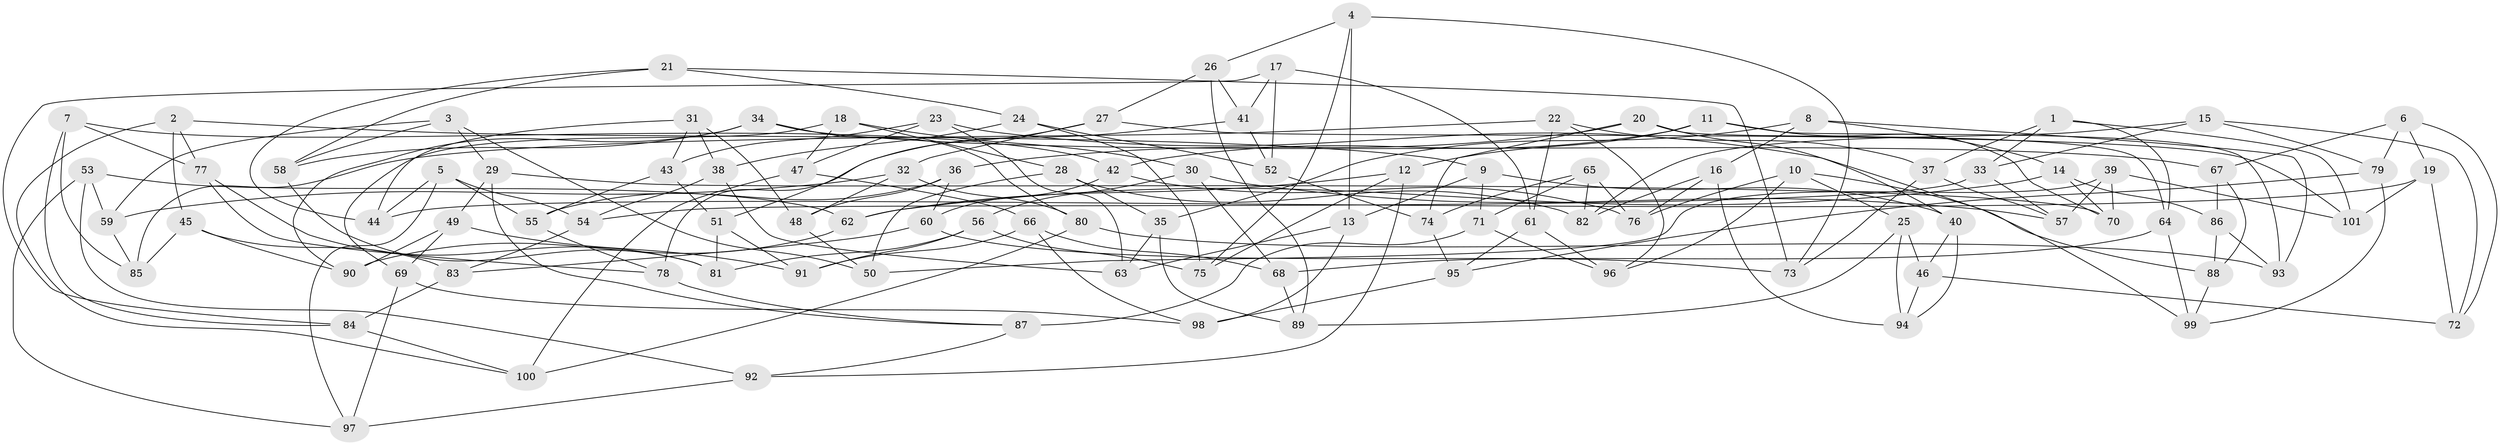 // Generated by graph-tools (version 1.1) at 2025/16/03/09/25 04:16:41]
// undirected, 101 vertices, 202 edges
graph export_dot {
graph [start="1"]
  node [color=gray90,style=filled];
  1;
  2;
  3;
  4;
  5;
  6;
  7;
  8;
  9;
  10;
  11;
  12;
  13;
  14;
  15;
  16;
  17;
  18;
  19;
  20;
  21;
  22;
  23;
  24;
  25;
  26;
  27;
  28;
  29;
  30;
  31;
  32;
  33;
  34;
  35;
  36;
  37;
  38;
  39;
  40;
  41;
  42;
  43;
  44;
  45;
  46;
  47;
  48;
  49;
  50;
  51;
  52;
  53;
  54;
  55;
  56;
  57;
  58;
  59;
  60;
  61;
  62;
  63;
  64;
  65;
  66;
  67;
  68;
  69;
  70;
  71;
  72;
  73;
  74;
  75;
  76;
  77;
  78;
  79;
  80;
  81;
  82;
  83;
  84;
  85;
  86;
  87;
  88;
  89;
  90;
  91;
  92;
  93;
  94;
  95;
  96;
  97;
  98;
  99;
  100;
  101;
  1 -- 37;
  1 -- 101;
  1 -- 33;
  1 -- 64;
  2 -- 9;
  2 -- 100;
  2 -- 45;
  2 -- 77;
  3 -- 29;
  3 -- 58;
  3 -- 50;
  3 -- 59;
  4 -- 73;
  4 -- 13;
  4 -- 26;
  4 -- 75;
  5 -- 97;
  5 -- 55;
  5 -- 44;
  5 -- 54;
  6 -- 67;
  6 -- 19;
  6 -- 79;
  6 -- 72;
  7 -- 42;
  7 -- 77;
  7 -- 84;
  7 -- 85;
  8 -- 14;
  8 -- 35;
  8 -- 16;
  8 -- 93;
  9 -- 13;
  9 -- 71;
  9 -- 40;
  10 -- 88;
  10 -- 96;
  10 -- 76;
  10 -- 25;
  11 -- 93;
  11 -- 70;
  11 -- 12;
  11 -- 42;
  12 -- 75;
  12 -- 62;
  12 -- 92;
  13 -- 63;
  13 -- 98;
  14 -- 86;
  14 -- 70;
  14 -- 62;
  15 -- 82;
  15 -- 72;
  15 -- 79;
  15 -- 33;
  16 -- 94;
  16 -- 82;
  16 -- 76;
  17 -- 52;
  17 -- 41;
  17 -- 84;
  17 -- 61;
  18 -- 30;
  18 -- 69;
  18 -- 47;
  18 -- 28;
  19 -- 72;
  19 -- 44;
  19 -- 101;
  20 -- 64;
  20 -- 74;
  20 -- 36;
  20 -- 40;
  21 -- 58;
  21 -- 73;
  21 -- 44;
  21 -- 24;
  22 -- 37;
  22 -- 96;
  22 -- 85;
  22 -- 61;
  23 -- 99;
  23 -- 47;
  23 -- 43;
  23 -- 63;
  24 -- 52;
  24 -- 75;
  24 -- 38;
  25 -- 94;
  25 -- 46;
  25 -- 89;
  26 -- 41;
  26 -- 89;
  26 -- 27;
  27 -- 101;
  27 -- 32;
  27 -- 51;
  28 -- 82;
  28 -- 50;
  28 -- 35;
  29 -- 87;
  29 -- 70;
  29 -- 49;
  30 -- 68;
  30 -- 56;
  30 -- 57;
  31 -- 44;
  31 -- 38;
  31 -- 43;
  31 -- 48;
  32 -- 59;
  32 -- 80;
  32 -- 48;
  33 -- 54;
  33 -- 57;
  34 -- 67;
  34 -- 90;
  34 -- 58;
  34 -- 80;
  35 -- 89;
  35 -- 63;
  36 -- 60;
  36 -- 48;
  36 -- 55;
  37 -- 73;
  37 -- 57;
  38 -- 63;
  38 -- 54;
  39 -- 70;
  39 -- 101;
  39 -- 57;
  39 -- 50;
  40 -- 94;
  40 -- 46;
  41 -- 52;
  41 -- 78;
  42 -- 76;
  42 -- 60;
  43 -- 51;
  43 -- 55;
  45 -- 85;
  45 -- 90;
  45 -- 83;
  46 -- 72;
  46 -- 94;
  47 -- 100;
  47 -- 66;
  48 -- 50;
  49 -- 69;
  49 -- 91;
  49 -- 90;
  51 -- 81;
  51 -- 91;
  52 -- 74;
  53 -- 97;
  53 -- 59;
  53 -- 92;
  53 -- 62;
  54 -- 83;
  55 -- 78;
  56 -- 75;
  56 -- 81;
  56 -- 91;
  58 -- 81;
  59 -- 85;
  60 -- 73;
  60 -- 83;
  61 -- 96;
  61 -- 95;
  62 -- 90;
  64 -- 99;
  64 -- 68;
  65 -- 76;
  65 -- 82;
  65 -- 71;
  65 -- 74;
  66 -- 98;
  66 -- 91;
  66 -- 68;
  67 -- 86;
  67 -- 88;
  68 -- 89;
  69 -- 98;
  69 -- 97;
  71 -- 87;
  71 -- 96;
  74 -- 95;
  77 -- 78;
  77 -- 81;
  78 -- 87;
  79 -- 95;
  79 -- 99;
  80 -- 93;
  80 -- 100;
  83 -- 84;
  84 -- 100;
  86 -- 88;
  86 -- 93;
  87 -- 92;
  88 -- 99;
  92 -- 97;
  95 -- 98;
}
